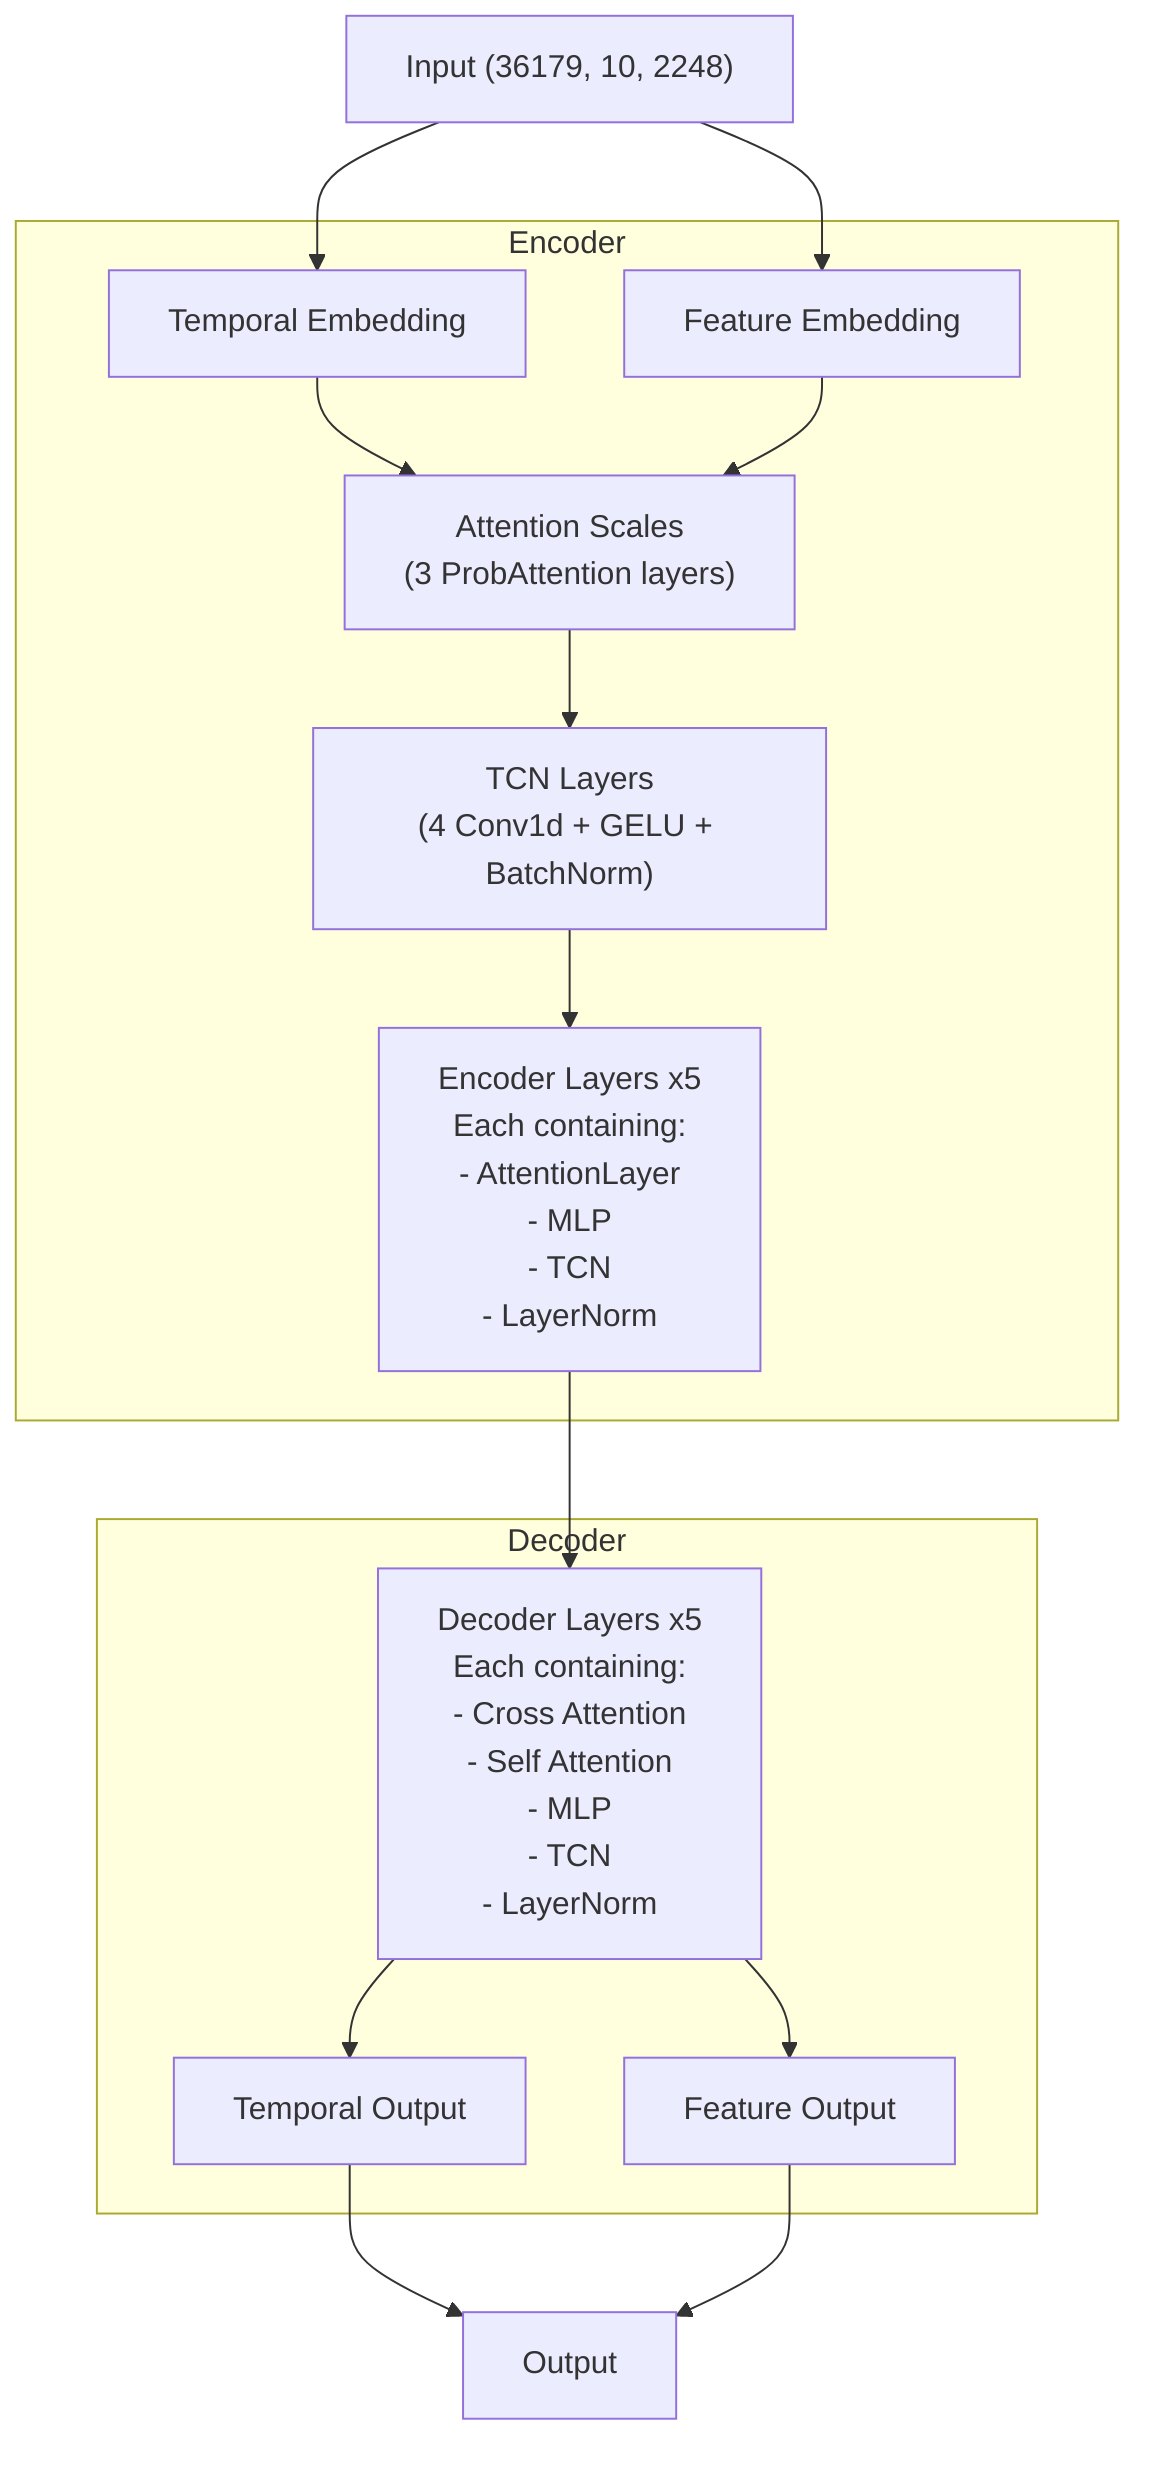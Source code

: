 graph TD
    Input["Input (36179, 10, 2248)"] --> TE["Temporal Embedding"]
    Input --> FE["Feature Embedding"]
    
    subgraph Encoder
        TE --> AS["Attention Scales<br/>(3 ProbAttention layers)"]
        FE --> AS
        AS --> TCN["TCN Layers<br/>(4 Conv1d + GELU + BatchNorm)"]
        TCN --> EL["Encoder Layers x5<br/>Each containing:<br/>- AttentionLayer<br/>- MLP<br/>- TCN<br/>- LayerNorm"]
    end
    
    subgraph Decoder
        EL --> DL["Decoder Layers x5<br/>Each containing:<br/>- Cross Attention<br/>- Self Attention<br/>- MLP<br/>- TCN<br/>- LayerNorm"]
        DL --> TO["Temporal Output"]
        DL --> FO["Feature Output"]
    end
    
    TO --> Output["Output"]
    FO --> Output